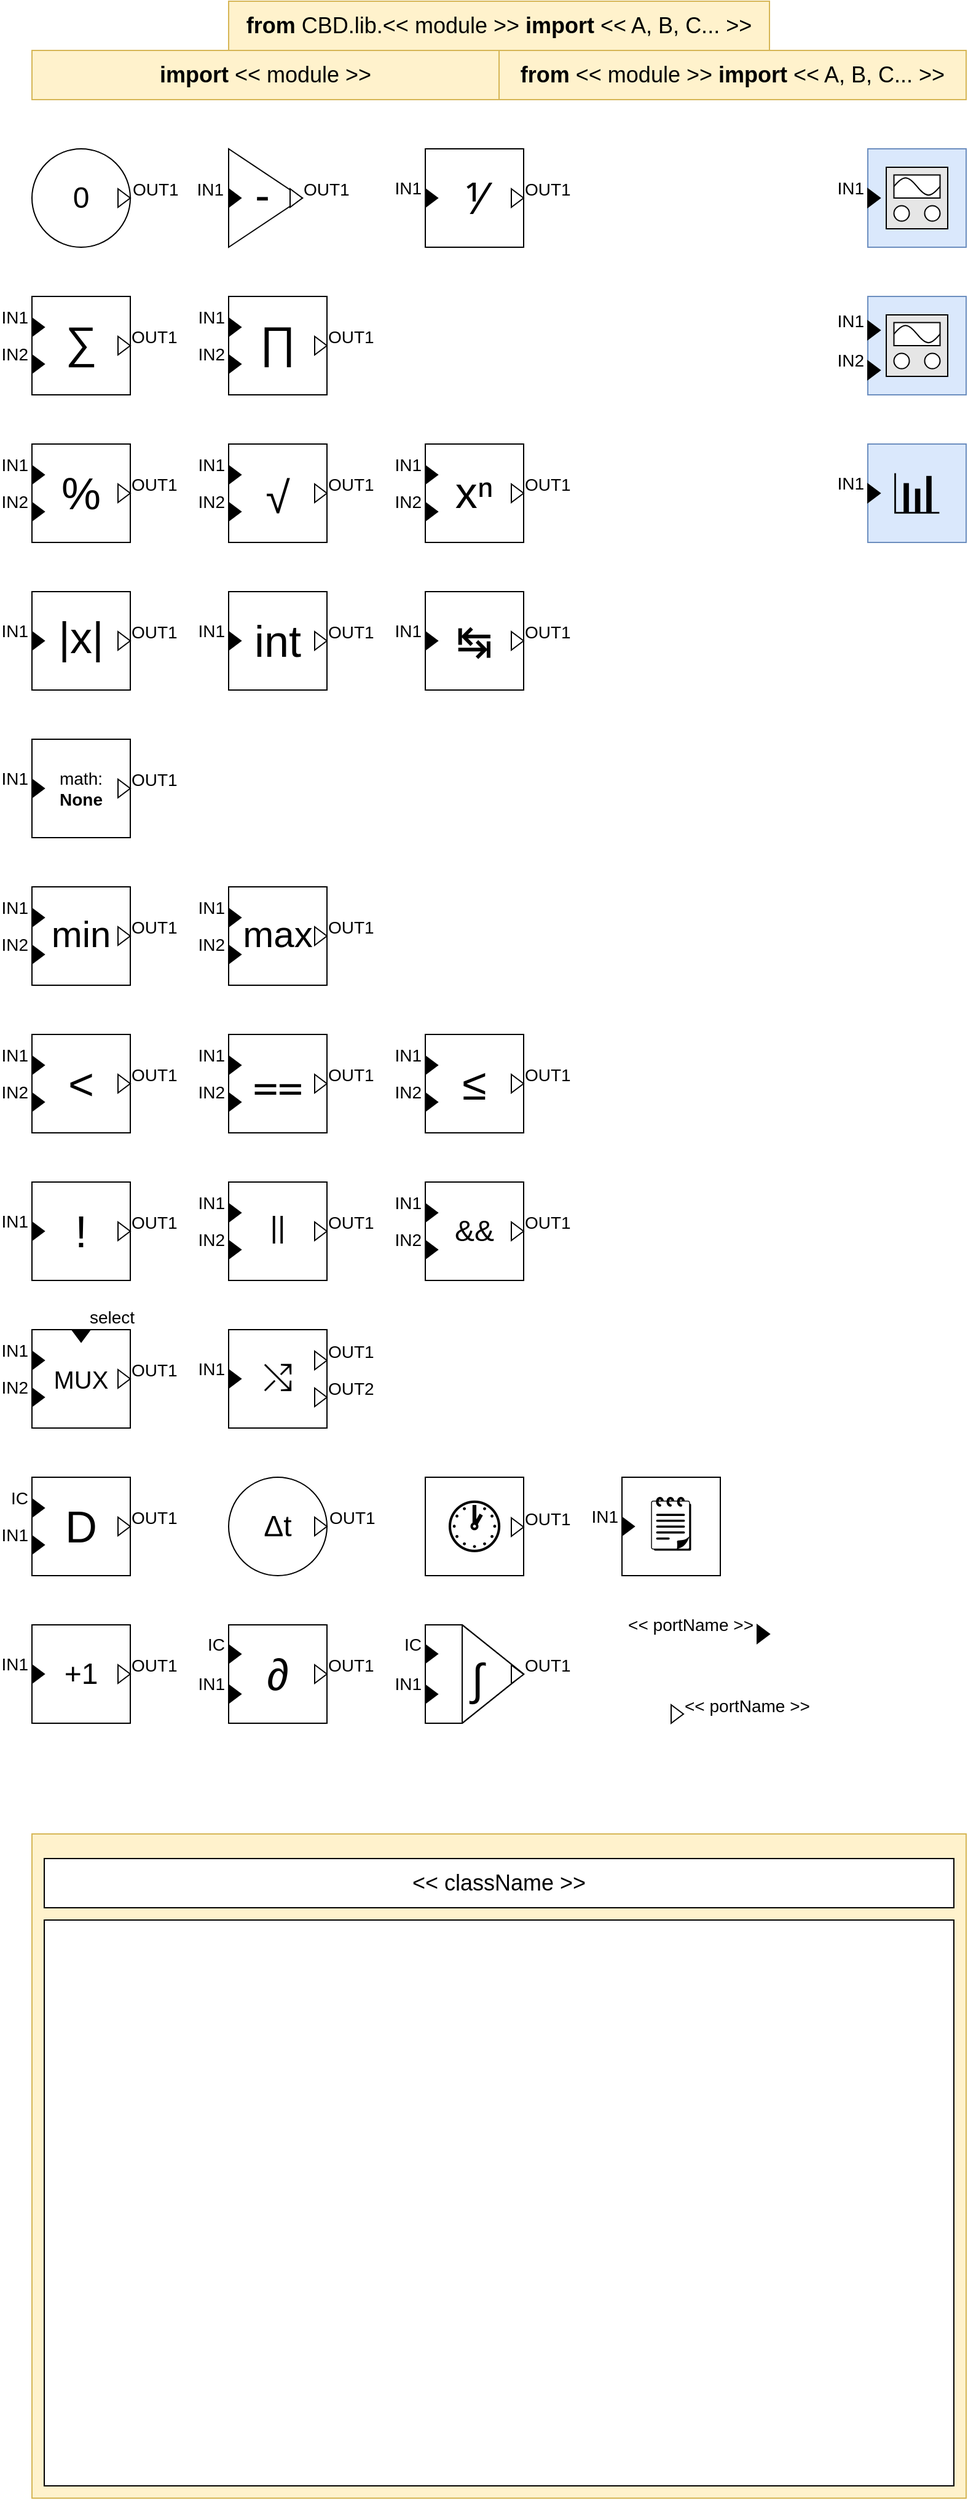 <mxfile version="13.9.5" type="device"><diagram id="v3dUXIajSQOV1dUU_0-y" name="Page-1"><mxGraphModel dx="494" dy="289" grid="1" gridSize="10" guides="1" tooltips="1" connect="1" arrows="1" fold="1" page="0" pageScale="1" pageWidth="850" pageHeight="1100" math="0" shadow="0"><root><mxCell id="0"/><mxCell id="1" parent="0"/><object label="%value%" placeholders="1" value="0" block_name="" class_name="ConstantBlock" id="Y-3SZlAjukBPPr3nu_Qr-11"><mxCell style="ellipse;whiteSpace=wrap;html=1;comic=0;fillColor=#ffffff;fontSize=24;align=center;allowArrows=0;connectable=0;container=1;collapsible=0;recursiveResize=1;direction=west;resizable=0;metaEdit=1;" parent="1" vertex="1"><mxGeometry x="40" y="120" width="80" height="80" as="geometry"/></mxCell></object><object label="%name%" placeholders="1" name="OUT1" class_name="OutputPort" id="Y-3SZlAjukBPPr3nu_Qr-12"><mxCell style="triangle;fillColor=#ffffff;fontSize=14;points=[[1,0.5]];allowArrows=0;verticalAlign=middle;horizontal=1;spacingTop=0;align=left;spacingLeft=4;spacingRight=0;html=1;comic=0;treeFolding=0;treeMoving=0;movable=1;resizable=0;rotatable=1;deletable=1;editable=1;connectable=1;movableLabel=1;spacing=2;aspect=fixed;metaEdit=1;" parent="Y-3SZlAjukBPPr3nu_Qr-11" vertex="1"><mxGeometry x="70" y="32.5" width="10" height="15" as="geometry"><mxPoint x="6" y="-7" as="offset"/></mxGeometry></mxCell></object><object label="%symbol%" placeholders="1" symbol="-" class_name="NegatorBlock" block_name="" id="Y-3SZlAjukBPPr3nu_Qr-13"><mxCell style="triangle;whiteSpace=wrap;html=1;comic=0;fontSize=36;align=center;allowArrows=0;recursiveResize=0;resizable=0;fillColor=#FFFFFF;points=[];spacingLeft=-5;container=1;collapsible=0;spacingTop=-6;metaEdit=1;connectable=0;" parent="1" vertex="1"><mxGeometry x="200" y="120" width="60" height="80" as="geometry"/></mxCell></object><object label="%name%" placeholders="1" name="OUT1" class_name="OutputPort" id="Y-3SZlAjukBPPr3nu_Qr-14"><mxCell style="triangle;fillColor=#ffffff;fontSize=14;points=[[1,0.5]];allowArrows=0;verticalAlign=middle;horizontal=1;spacingTop=0;align=left;spacingLeft=4;spacingRight=0;html=1;comic=0;treeFolding=0;treeMoving=0;movable=1;resizable=0;rotatable=1;deletable=1;editable=1;connectable=1;movableLabel=1;spacing=2;aspect=fixed;metaEdit=1;" parent="Y-3SZlAjukBPPr3nu_Qr-13" vertex="1"><mxGeometry x="50" y="32.5" width="10" height="15" as="geometry"><mxPoint x="5" y="-7" as="offset"/></mxGeometry></mxCell></object><object label="%name%" placeholders="1" name="IN1" class_name="InputPort" id="Y-3SZlAjukBPPr3nu_Qr-15"><mxCell style="triangle;fontSize=14;points=[[0,0.5]];allowArrows=0;verticalAlign=middle;horizontal=1;spacingTop=0;align=right;spacingLeft=0;spacingRight=8;html=1;comic=0;treeFolding=0;treeMoving=0;resizable=0;movableLabel=1;spacing=2;aspect=fixed;fillColor=#000000;metaEdit=1;" parent="Y-3SZlAjukBPPr3nu_Qr-13" vertex="1"><mxGeometry y="32.5" width="10" height="15" as="geometry"><mxPoint x="-5" y="-7" as="offset"/></mxGeometry></mxCell></object><object label="%symbol%" placeholders="1" symbol="&amp;#8543;" class_name="InverterBlock" block_name="" id="Y-3SZlAjukBPPr3nu_Qr-16"><mxCell style="whiteSpace=wrap;html=1;aspect=fixed;comic=0;fillColor=#FFFFFF;fontSize=36;align=center;resizable=0;container=1;collapsible=0;points=[];allowArrows=0;metaEdit=1;connectable=0;" parent="1" vertex="1"><mxGeometry x="360" y="120" width="80" height="80" as="geometry"/></mxCell></object><object label="%name%" placeholders="1" name="OUT1" class_name="OutputPort" id="Y-3SZlAjukBPPr3nu_Qr-17"><mxCell style="triangle;fillColor=#ffffff;fontSize=14;points=[[1,0.5]];allowArrows=0;verticalAlign=middle;horizontal=1;spacingTop=0;align=left;spacingLeft=4;spacingRight=0;html=1;comic=0;treeFolding=0;treeMoving=0;movable=1;resizable=0;rotatable=1;deletable=1;editable=1;connectable=1;movableLabel=1;spacing=2;aspect=fixed;metaEdit=1;" parent="Y-3SZlAjukBPPr3nu_Qr-16" vertex="1"><mxGeometry x="70" y="32.5" width="10" height="15" as="geometry"><mxPoint x="5" y="-7" as="offset"/></mxGeometry></mxCell></object><object label="%name%" placeholders="1" name="IN1" class_name="InputPort" id="Y-3SZlAjukBPPr3nu_Qr-18"><mxCell style="triangle;fontSize=14;points=[[0,0.5]];allowArrows=0;verticalAlign=middle;horizontal=1;spacingTop=0;align=right;spacingLeft=0;spacingRight=8;html=1;comic=0;treeFolding=0;treeMoving=0;resizable=0;movableLabel=1;spacing=2;aspect=fixed;fillColor=#000000;metaEdit=1;" parent="Y-3SZlAjukBPPr3nu_Qr-16" vertex="1"><mxGeometry y="32.5" width="10" height="15" as="geometry"><mxPoint x="-4" y="-8" as="offset"/></mxGeometry></mxCell></object><object label="%symbol%" placeholders="1" symbol="&amp;sum;" class_name="AdderBlock" block_name="" numberOfInputs="2" id="Y-3SZlAjukBPPr3nu_Qr-19"><mxCell style="whiteSpace=wrap;html=1;aspect=fixed;comic=0;fillColor=#FFFFFF;fontSize=36;align=center;resizable=0;container=1;collapsible=0;points=[];allowArrows=0;spacingTop=-6;metaEdit=1;connectable=0;" parent="1" vertex="1"><mxGeometry x="40" y="240" width="80" height="80" as="geometry"/></mxCell></object><object label="%name%" placeholders="1" name="OUT1" class_name="OutputPort" id="Y-3SZlAjukBPPr3nu_Qr-20"><mxCell style="triangle;fillColor=#ffffff;fontSize=14;points=[[1,0.5]];allowArrows=0;verticalAlign=middle;horizontal=1;spacingTop=0;align=left;spacingLeft=4;spacingRight=0;html=1;comic=0;treeFolding=0;treeMoving=0;movable=1;resizable=0;rotatable=1;deletable=1;editable=1;connectable=1;movableLabel=1;spacing=2;aspect=fixed;metaEdit=1;" parent="Y-3SZlAjukBPPr3nu_Qr-19" vertex="1"><mxGeometry x="70" y="32.5" width="10" height="15" as="geometry"><mxPoint x="5" y="-7" as="offset"/></mxGeometry></mxCell></object><object label="%name%" placeholders="1" name="IN1" class_name="InputPort" id="Y-3SZlAjukBPPr3nu_Qr-21"><mxCell style="triangle;fontSize=14;points=[[0,0.5]];allowArrows=0;verticalAlign=middle;horizontal=1;spacingTop=0;align=right;spacingLeft=0;spacingRight=8;html=1;comic=0;treeFolding=0;treeMoving=0;resizable=0;movableLabel=1;spacing=2;aspect=fixed;fillColor=#000000;metaEdit=1;" parent="Y-3SZlAjukBPPr3nu_Qr-19" vertex="1"><mxGeometry y="17.5" width="10" height="15" as="geometry"><mxPoint x="-4" y="-8" as="offset"/></mxGeometry></mxCell></object><object label="%name%" placeholders="1" name="IN2" class_name="InputPort" id="Y-3SZlAjukBPPr3nu_Qr-22"><mxCell style="triangle;fontSize=14;points=[[0,0.5]];allowArrows=0;verticalAlign=middle;horizontal=1;spacingTop=0;align=right;spacingLeft=0;spacingRight=8;html=1;comic=0;treeFolding=0;treeMoving=0;resizable=0;movableLabel=1;spacing=2;aspect=fixed;fillColor=#000000;metaEdit=1;" parent="Y-3SZlAjukBPPr3nu_Qr-19" vertex="1"><mxGeometry y="47.5" width="10" height="15" as="geometry"><mxPoint x="-4" y="-8" as="offset"/></mxGeometry></mxCell></object><object label="%symbol%" placeholders="1" symbol="&amp;prod;" class_name="ProductBlock" block_name="" numberOfInputs="2" id="Y-3SZlAjukBPPr3nu_Qr-23"><mxCell style="whiteSpace=wrap;html=1;aspect=fixed;comic=0;fillColor=#FFFFFF;fontSize=36;align=center;resizable=0;container=1;collapsible=0;points=[];allowArrows=0;spacingTop=-6;metaEdit=1;connectable=0;" parent="1" vertex="1"><mxGeometry x="200" y="240" width="80" height="80" as="geometry"/></mxCell></object><object label="%name%" placeholders="1" name="OUT1" class_name="OutputPort" id="Y-3SZlAjukBPPr3nu_Qr-24"><mxCell style="triangle;fillColor=#ffffff;fontSize=14;points=[[1,0.5]];allowArrows=0;verticalAlign=middle;horizontal=1;spacingTop=0;align=left;spacingLeft=4;spacingRight=0;html=1;comic=0;treeFolding=0;treeMoving=0;movable=1;resizable=0;rotatable=1;deletable=1;editable=1;connectable=1;movableLabel=1;spacing=2;aspect=fixed;metaEdit=1;" parent="Y-3SZlAjukBPPr3nu_Qr-23" vertex="1"><mxGeometry x="70" y="32.5" width="10" height="15" as="geometry"><mxPoint x="5" y="-7" as="offset"/></mxGeometry></mxCell></object><object label="%name%" placeholders="1" name="IN1" class_name="InputPort" id="Y-3SZlAjukBPPr3nu_Qr-25"><mxCell style="triangle;fontSize=14;points=[[0,0.5]];allowArrows=0;verticalAlign=middle;horizontal=1;spacingTop=0;align=right;spacingLeft=0;spacingRight=8;html=1;comic=0;treeFolding=0;treeMoving=0;resizable=0;movableLabel=1;spacing=2;aspect=fixed;fillColor=#000000;metaEdit=1;" parent="Y-3SZlAjukBPPr3nu_Qr-23" vertex="1"><mxGeometry y="17.5" width="10" height="15" as="geometry"><mxPoint x="-4" y="-8" as="offset"/></mxGeometry></mxCell></object><object label="%name%" placeholders="1" name="IN2" class_name="InputPort" id="Y-3SZlAjukBPPr3nu_Qr-26"><mxCell style="triangle;fontSize=14;points=[[0,0.5]];allowArrows=0;verticalAlign=middle;horizontal=1;spacingTop=0;align=right;spacingLeft=0;spacingRight=8;html=1;comic=0;treeFolding=0;treeMoving=0;resizable=0;movableLabel=1;spacing=2;aspect=fixed;fillColor=#000000;metaEdit=1;" parent="Y-3SZlAjukBPPr3nu_Qr-23" vertex="1"><mxGeometry y="47.5" width="10" height="15" as="geometry"><mxPoint x="-4" y="-8" as="offset"/></mxGeometry></mxCell></object><object label="%symbol%" placeholders="1" symbol="%" class_name="ModuloBlock" block_name="" id="Y-3SZlAjukBPPr3nu_Qr-27"><mxCell style="whiteSpace=wrap;html=1;aspect=fixed;comic=0;fillColor=#FFFFFF;fontSize=36;align=center;resizable=0;container=1;collapsible=0;points=[];allowArrows=0;metaEdit=1;connectable=0;" parent="1" vertex="1"><mxGeometry x="40" y="360" width="80" height="80" as="geometry"/></mxCell></object><object label="%name%" placeholders="1" name="OUT1" class_name="OutputPort" id="Y-3SZlAjukBPPr3nu_Qr-28"><mxCell style="triangle;fillColor=#ffffff;fontSize=14;points=[[1,0.5]];allowArrows=0;verticalAlign=middle;horizontal=1;spacingTop=0;align=left;spacingLeft=4;spacingRight=0;html=1;comic=0;treeFolding=0;treeMoving=0;movable=1;resizable=0;rotatable=1;deletable=1;editable=1;connectable=1;movableLabel=1;spacing=2;aspect=fixed;metaEdit=1;" parent="Y-3SZlAjukBPPr3nu_Qr-27" vertex="1"><mxGeometry x="70" y="32.5" width="10" height="15" as="geometry"><mxPoint x="5" y="-7" as="offset"/></mxGeometry></mxCell></object><object label="%name%" placeholders="1" name="IN1" class_name="InputPort" id="Y-3SZlAjukBPPr3nu_Qr-29"><mxCell style="triangle;fontSize=14;points=[[0,0.5]];allowArrows=0;verticalAlign=middle;horizontal=1;spacingTop=0;align=right;spacingLeft=0;spacingRight=8;html=1;comic=0;treeFolding=0;treeMoving=0;resizable=0;movableLabel=1;spacing=2;aspect=fixed;fillColor=#000000;metaEdit=1;" parent="Y-3SZlAjukBPPr3nu_Qr-27" vertex="1"><mxGeometry y="17.5" width="10" height="15" as="geometry"><mxPoint x="-4" y="-8" as="offset"/></mxGeometry></mxCell></object><object label="%name%" placeholders="1" name="IN2" class_name="InputPort" id="Y-3SZlAjukBPPr3nu_Qr-30"><mxCell style="triangle;fontSize=14;points=[[0,0.5]];allowArrows=0;verticalAlign=middle;horizontal=1;spacingTop=0;align=right;spacingLeft=0;spacingRight=8;html=1;comic=0;treeFolding=0;treeMoving=0;resizable=0;movableLabel=1;spacing=2;aspect=fixed;fillColor=#000000;metaEdit=1;" parent="Y-3SZlAjukBPPr3nu_Qr-27" vertex="1"><mxGeometry y="47.5" width="10" height="15" as="geometry"><mxPoint x="-4" y="-8" as="offset"/></mxGeometry></mxCell></object><object label="%symbol%" placeholders="1" symbol="&amp;radic;" class_name="RootBlock" block_name="" id="Y-3SZlAjukBPPr3nu_Qr-31"><mxCell style="whiteSpace=wrap;html=1;aspect=fixed;comic=0;fillColor=#FFFFFF;fontSize=36;align=center;resizable=0;container=1;collapsible=0;points=[];allowArrows=0;spacingTop=6;metaEdit=1;connectable=0;" parent="1" vertex="1"><mxGeometry x="200" y="360" width="80" height="80" as="geometry"/></mxCell></object><object label="%name%" placeholders="1" name="OUT1" class_name="OutputPort" id="Y-3SZlAjukBPPr3nu_Qr-32"><mxCell style="triangle;fillColor=#ffffff;fontSize=14;points=[[1,0.5]];allowArrows=0;verticalAlign=middle;horizontal=1;spacingTop=0;align=left;spacingLeft=4;spacingRight=0;html=1;comic=0;treeFolding=0;treeMoving=0;movable=1;resizable=0;rotatable=1;deletable=1;editable=1;connectable=1;movableLabel=1;spacing=2;aspect=fixed;metaEdit=1;" parent="Y-3SZlAjukBPPr3nu_Qr-31" vertex="1"><mxGeometry x="70" y="32.5" width="10" height="15" as="geometry"><mxPoint x="5" y="-7" as="offset"/></mxGeometry></mxCell></object><object label="%name%" placeholders="1" name="IN1" class_name="InputPort" id="Y-3SZlAjukBPPr3nu_Qr-33"><mxCell style="triangle;fontSize=14;points=[[0,0.5]];allowArrows=0;verticalAlign=middle;horizontal=1;spacingTop=0;align=right;spacingLeft=0;spacingRight=8;html=1;comic=0;treeFolding=0;treeMoving=0;resizable=0;movableLabel=1;spacing=2;aspect=fixed;fillColor=#000000;metaEdit=1;" parent="Y-3SZlAjukBPPr3nu_Qr-31" vertex="1"><mxGeometry y="17.5" width="10" height="15" as="geometry"><mxPoint x="-4" y="-8" as="offset"/></mxGeometry></mxCell></object><object label="%name%" placeholders="1" name="IN2" class_name="InputPort" id="Y-3SZlAjukBPPr3nu_Qr-34"><mxCell style="triangle;fontSize=14;points=[[0,0.5]];allowArrows=0;verticalAlign=middle;horizontal=1;spacingTop=0;align=right;spacingLeft=0;spacingRight=8;html=1;comic=0;treeFolding=0;treeMoving=0;resizable=0;movableLabel=1;spacing=2;aspect=fixed;fillColor=#000000;metaEdit=1;" parent="Y-3SZlAjukBPPr3nu_Qr-31" vertex="1"><mxGeometry y="47.5" width="10" height="15" as="geometry"><mxPoint x="-4" y="-8" as="offset"/></mxGeometry></mxCell></object><object label="%symbol%" placeholders="1" symbol="|x|" class_name="AbsBlock" block_name="" id="Y-3SZlAjukBPPr3nu_Qr-35"><mxCell style="whiteSpace=wrap;html=1;aspect=fixed;comic=0;fillColor=#FFFFFF;fontSize=36;align=center;resizable=0;container=1;collapsible=0;points=[];allowArrows=0;spacingTop=-6;metaEdit=1;connectable=0;" parent="1" vertex="1"><mxGeometry x="40" y="480" width="80" height="80" as="geometry"/></mxCell></object><object label="%name%" placeholders="1" name="OUT1" class_name="OutputPort" id="Y-3SZlAjukBPPr3nu_Qr-36"><mxCell style="triangle;fillColor=#ffffff;fontSize=14;points=[[1,0.5]];allowArrows=0;verticalAlign=middle;horizontal=1;spacingTop=0;align=left;spacingLeft=4;spacingRight=0;html=1;comic=0;treeFolding=0;treeMoving=0;movable=1;resizable=0;rotatable=1;deletable=1;editable=1;connectable=1;movableLabel=1;spacing=2;aspect=fixed;metaEdit=1;" parent="Y-3SZlAjukBPPr3nu_Qr-35" vertex="1"><mxGeometry x="70" y="32.5" width="10" height="15" as="geometry"><mxPoint x="5" y="-7" as="offset"/></mxGeometry></mxCell></object><object label="%name%" placeholders="1" name="IN1" class_name="InputPort" id="Y-3SZlAjukBPPr3nu_Qr-37"><mxCell style="triangle;fontSize=14;points=[[0,0.5]];allowArrows=0;verticalAlign=middle;horizontal=1;spacingTop=0;align=right;spacingLeft=0;spacingRight=8;html=1;comic=0;treeFolding=0;treeMoving=0;resizable=0;movableLabel=1;spacing=2;aspect=fixed;fillColor=#000000;metaEdit=1;" parent="Y-3SZlAjukBPPr3nu_Qr-35" vertex="1"><mxGeometry y="32.5" width="10" height="15" as="geometry"><mxPoint x="-4" y="-8" as="offset"/></mxGeometry></mxCell></object><object label="%symbol%" placeholders="1" symbol="int" class_name="IntBlock" block_name="" id="Y-3SZlAjukBPPr3nu_Qr-38"><mxCell style="whiteSpace=wrap;html=1;aspect=fixed;comic=0;fillColor=#FFFFFF;fontSize=36;align=center;resizable=0;container=1;collapsible=0;points=[];allowArrows=0;spacingTop=0;metaEdit=1;connectable=0;" parent="1" vertex="1"><mxGeometry x="200" y="480" width="80" height="80" as="geometry"/></mxCell></object><object label="%name%" placeholders="1" name="OUT1" class_name="OutputPort" id="Y-3SZlAjukBPPr3nu_Qr-39"><mxCell style="triangle;fillColor=#ffffff;fontSize=14;points=[[1,0.5]];allowArrows=0;verticalAlign=middle;horizontal=1;spacingTop=0;align=left;spacingLeft=4;spacingRight=0;html=1;comic=0;treeFolding=0;treeMoving=0;movable=1;resizable=0;rotatable=1;deletable=1;editable=1;connectable=1;movableLabel=1;spacing=2;aspect=fixed;metaEdit=1;" parent="Y-3SZlAjukBPPr3nu_Qr-38" vertex="1"><mxGeometry x="70" y="32.5" width="10" height="15" as="geometry"><mxPoint x="5" y="-7" as="offset"/></mxGeometry></mxCell></object><object label="%name%" placeholders="1" name="IN1" class_name="InputPort" id="Y-3SZlAjukBPPr3nu_Qr-40"><mxCell style="triangle;fontSize=14;points=[[0,0.5]];allowArrows=0;verticalAlign=middle;horizontal=1;spacingTop=0;align=right;spacingLeft=0;spacingRight=8;html=1;comic=0;treeFolding=0;treeMoving=0;resizable=0;movableLabel=1;spacing=2;aspect=fixed;fillColor=#000000;metaEdit=1;" parent="Y-3SZlAjukBPPr3nu_Qr-38" vertex="1"><mxGeometry y="32.5" width="10" height="15" as="geometry"><mxPoint x="-4" y="-8" as="offset"/></mxGeometry></mxCell></object><object label="math:&lt;br style=&quot;font-size: 14px&quot;&gt;&lt;b&gt;%block_operator%&lt;/b&gt;" placeholders="1" class_name="GenericBlock" block_name="" block_operator="None" id="Y-3SZlAjukBPPr3nu_Qr-41"><mxCell style="whiteSpace=wrap;html=1;aspect=fixed;comic=0;fillColor=#FFFFFF;fontSize=14;align=center;resizable=0;container=1;collapsible=0;points=[];allowArrows=0;metaEdit=1;connectable=0;" parent="1" vertex="1"><mxGeometry x="40" y="600" width="80" height="80" as="geometry"/></mxCell></object><object label="%name%" placeholders="1" name="OUT1" class_name="OutputPort" id="Y-3SZlAjukBPPr3nu_Qr-42"><mxCell style="triangle;fillColor=#ffffff;fontSize=14;points=[[1,0.5]];allowArrows=0;verticalAlign=middle;horizontal=1;spacingTop=0;align=left;spacingLeft=4;spacingRight=0;html=1;comic=0;treeFolding=0;treeMoving=0;movable=1;resizable=0;rotatable=1;deletable=1;editable=1;connectable=1;movableLabel=1;spacing=2;aspect=fixed;metaEdit=1;" parent="Y-3SZlAjukBPPr3nu_Qr-41" vertex="1"><mxGeometry x="70" y="32.5" width="10" height="15" as="geometry"><mxPoint x="5" y="-7" as="offset"/></mxGeometry></mxCell></object><object label="%name%" placeholders="1" name="IN1" class_name="InputPort" id="Y-3SZlAjukBPPr3nu_Qr-43"><mxCell style="triangle;fontSize=14;points=[[0,0.5]];allowArrows=0;verticalAlign=middle;horizontal=1;spacingTop=0;align=right;spacingLeft=0;spacingRight=8;html=1;comic=0;treeFolding=0;treeMoving=0;resizable=0;movableLabel=1;spacing=2;aspect=fixed;fillColor=#000000;metaEdit=1;" parent="Y-3SZlAjukBPPr3nu_Qr-41" vertex="1"><mxGeometry y="32.5" width="10" height="15" as="geometry"><mxPoint x="-4" y="-8" as="offset"/></mxGeometry></mxCell></object><object label="%symbol%" placeholders="1" symbol="MUX" class_name="MultiplexerBlock" block_name="" id="Y-3SZlAjukBPPr3nu_Qr-44"><mxCell style="whiteSpace=wrap;html=1;aspect=fixed;comic=0;fillColor=#FFFFFF;fontSize=20;align=center;resizable=0;container=1;collapsible=0;points=[];allowArrows=0;metaEdit=1;connectable=0;" parent="1" vertex="1"><mxGeometry x="40" y="1080" width="80" height="80" as="geometry"/></mxCell></object><object label="%name%" placeholders="1" name="OUT1" class_name="OutputPort" id="Y-3SZlAjukBPPr3nu_Qr-45"><mxCell style="triangle;fillColor=#ffffff;fontSize=14;points=[[1,0.5]];allowArrows=0;verticalAlign=middle;horizontal=1;spacingTop=0;align=left;spacingLeft=4;spacingRight=0;html=1;comic=0;treeFolding=0;treeMoving=0;movable=1;resizable=0;rotatable=1;deletable=1;editable=1;connectable=1;movableLabel=1;spacing=2;aspect=fixed;metaEdit=1;" parent="Y-3SZlAjukBPPr3nu_Qr-44" vertex="1"><mxGeometry x="70" y="32.5" width="10" height="15" as="geometry"><mxPoint x="5" y="-7" as="offset"/></mxGeometry></mxCell></object><object label="%name%" placeholders="1" name="IN1" class_name="InputPort" id="Y-3SZlAjukBPPr3nu_Qr-46"><mxCell style="triangle;fontSize=14;points=[[0,0.5]];allowArrows=0;verticalAlign=middle;horizontal=1;spacingTop=0;align=right;spacingLeft=0;spacingRight=8;html=1;comic=0;treeFolding=0;treeMoving=0;resizable=0;movableLabel=1;spacing=2;aspect=fixed;fillColor=#000000;metaEdit=1;" parent="Y-3SZlAjukBPPr3nu_Qr-44" vertex="1"><mxGeometry y="17.5" width="10" height="15" as="geometry"><mxPoint x="-4" y="-8" as="offset"/></mxGeometry></mxCell></object><object label="%name%" placeholders="1" name="IN2" class_name="InputPort" id="Y-3SZlAjukBPPr3nu_Qr-47"><mxCell style="triangle;fontSize=14;points=[[0,0.5]];allowArrows=0;verticalAlign=middle;horizontal=1;spacingTop=0;align=right;spacingLeft=0;spacingRight=8;html=1;comic=0;treeFolding=0;treeMoving=0;resizable=0;movableLabel=1;spacing=2;aspect=fixed;fillColor=#000000;metaEdit=1;" parent="Y-3SZlAjukBPPr3nu_Qr-44" vertex="1"><mxGeometry y="47.5" width="10" height="15" as="geometry"><mxPoint x="-4" y="-8" as="offset"/></mxGeometry></mxCell></object><object label="%name%" placeholders="1" name="select" class_name="InputPort" id="Y-3SZlAjukBPPr3nu_Qr-48"><mxCell style="triangle;fontSize=14;points=[[0,0.5]];allowArrows=0;verticalAlign=middle;horizontal=1;spacingTop=0;align=left;spacingLeft=2;spacingRight=0;html=1;comic=0;treeFolding=0;treeMoving=0;resizable=0;movableLabel=1;spacing=2;aspect=fixed;fillColor=#000000;direction=south;metaEdit=1;" parent="Y-3SZlAjukBPPr3nu_Qr-44" vertex="1"><mxGeometry x="32.5" width="15" height="10" as="geometry"><mxPoint x="10" y="-15" as="offset"/></mxGeometry></mxCell></object><object label="%symbol%" placeholders="1" symbol="&lt;" class_name="LessThanBlock" block_name="" id="Y-3SZlAjukBPPr3nu_Qr-49"><mxCell style="whiteSpace=wrap;html=1;aspect=fixed;comic=0;fillColor=#FFFFFF;fontSize=36;align=center;resizable=0;container=1;collapsible=0;points=[];allowArrows=0;metaEdit=1;connectable=0;" parent="1" vertex="1"><mxGeometry x="40" y="840" width="80" height="80" as="geometry"/></mxCell></object><object label="%name%" placeholders="1" name="OUT1" class_name="OutputPort" id="Y-3SZlAjukBPPr3nu_Qr-50"><mxCell style="triangle;fillColor=#ffffff;fontSize=14;points=[[1,0.5]];allowArrows=0;verticalAlign=middle;horizontal=1;spacingTop=0;align=left;spacingLeft=4;spacingRight=0;html=1;comic=0;treeFolding=0;treeMoving=0;movable=1;resizable=0;rotatable=1;deletable=1;editable=1;connectable=1;movableLabel=1;spacing=2;aspect=fixed;metaEdit=1;" parent="Y-3SZlAjukBPPr3nu_Qr-49" vertex="1"><mxGeometry x="70" y="32.5" width="10" height="15" as="geometry"><mxPoint x="5" y="-7" as="offset"/></mxGeometry></mxCell></object><object label="%name%" placeholders="1" name="IN1" class_name="InputPort" id="Y-3SZlAjukBPPr3nu_Qr-51"><mxCell style="triangle;fontSize=14;points=[[0,0.5]];allowArrows=0;verticalAlign=middle;horizontal=1;spacingTop=0;align=right;spacingLeft=0;spacingRight=8;html=1;comic=0;treeFolding=0;treeMoving=0;resizable=0;movableLabel=1;spacing=2;aspect=fixed;fillColor=#000000;metaEdit=1;" parent="Y-3SZlAjukBPPr3nu_Qr-49" vertex="1"><mxGeometry y="17.5" width="10" height="15" as="geometry"><mxPoint x="-4" y="-8" as="offset"/></mxGeometry></mxCell></object><object label="%name%" placeholders="1" name="IN2" class_name="InputPort" id="Y-3SZlAjukBPPr3nu_Qr-52"><mxCell style="triangle;fontSize=14;points=[[0,0.5]];allowArrows=0;verticalAlign=middle;horizontal=1;spacingTop=0;align=right;spacingLeft=0;spacingRight=8;html=1;comic=0;treeFolding=0;treeMoving=0;resizable=0;movableLabel=1;spacing=2;aspect=fixed;fillColor=#000000;metaEdit=1;" parent="Y-3SZlAjukBPPr3nu_Qr-49" vertex="1"><mxGeometry y="47.5" width="10" height="15" as="geometry"><mxPoint x="-4" y="-8" as="offset"/></mxGeometry></mxCell></object><object label="%symbol%" placeholders="1" symbol="&amp;le;" class_name="LessThanOrEqualsBlock" block_name="" id="Y-3SZlAjukBPPr3nu_Qr-53"><mxCell style="whiteSpace=wrap;html=1;aspect=fixed;comic=0;fillColor=#FFFFFF;fontSize=36;align=center;resizable=0;container=1;collapsible=0;points=[];allowArrows=0;metaEdit=1;connectable=0;" parent="1" vertex="1"><mxGeometry x="360" y="840" width="80" height="80" as="geometry"/></mxCell></object><object label="%name%" placeholders="1" name="OUT1" class_name="OutputPort" id="Y-3SZlAjukBPPr3nu_Qr-54"><mxCell style="triangle;fillColor=#ffffff;fontSize=14;points=[[1,0.5]];allowArrows=0;verticalAlign=middle;horizontal=1;spacingTop=0;align=left;spacingLeft=4;spacingRight=0;html=1;comic=0;treeFolding=0;treeMoving=0;movable=1;resizable=0;rotatable=1;deletable=1;editable=1;connectable=1;movableLabel=1;spacing=2;aspect=fixed;metaEdit=1;" parent="Y-3SZlAjukBPPr3nu_Qr-53" vertex="1"><mxGeometry x="70" y="32.5" width="10" height="15" as="geometry"><mxPoint x="5" y="-7" as="offset"/></mxGeometry></mxCell></object><object label="%name%" placeholders="1" name="IN1" class_name="InputPort" id="Y-3SZlAjukBPPr3nu_Qr-55"><mxCell style="triangle;fontSize=14;points=[[0,0.5]];allowArrows=0;verticalAlign=middle;horizontal=1;spacingTop=0;align=right;spacingLeft=0;spacingRight=8;html=1;comic=0;treeFolding=0;treeMoving=0;resizable=0;movableLabel=1;spacing=2;aspect=fixed;fillColor=#000000;metaEdit=1;" parent="Y-3SZlAjukBPPr3nu_Qr-53" vertex="1"><mxGeometry y="17.5" width="10" height="15" as="geometry"><mxPoint x="-4" y="-8" as="offset"/></mxGeometry></mxCell></object><object label="%name%" placeholders="1" name="IN2" class_name="InputPort" id="Y-3SZlAjukBPPr3nu_Qr-56"><mxCell style="triangle;fontSize=14;points=[[0,0.5]];allowArrows=0;verticalAlign=middle;horizontal=1;spacingTop=0;align=right;spacingLeft=0;spacingRight=8;html=1;comic=0;treeFolding=0;treeMoving=0;resizable=0;movableLabel=1;spacing=2;aspect=fixed;fillColor=#000000;metaEdit=1;" parent="Y-3SZlAjukBPPr3nu_Qr-53" vertex="1"><mxGeometry y="47.5" width="10" height="15" as="geometry"><mxPoint x="-4" y="-8" as="offset"/></mxGeometry></mxCell></object><object label="%symbol%" placeholders="1" symbol="&amp;#10869;" class_name="EqualsBlock" block_name="" id="Y-3SZlAjukBPPr3nu_Qr-57"><mxCell style="whiteSpace=wrap;html=1;aspect=fixed;comic=0;fillColor=#FFFFFF;fontSize=36;align=center;resizable=0;container=1;collapsible=0;points=[];allowArrows=0;metaEdit=1;connectable=0;" parent="1" vertex="1"><mxGeometry x="200" y="840" width="80" height="80" as="geometry"/></mxCell></object><object label="%name%" placeholders="1" name="OUT1" class_name="OutputPort" id="Y-3SZlAjukBPPr3nu_Qr-58"><mxCell style="triangle;fillColor=#ffffff;fontSize=14;points=[[1,0.5]];allowArrows=0;verticalAlign=middle;horizontal=1;spacingTop=0;align=left;spacingLeft=4;spacingRight=0;html=1;comic=0;treeFolding=0;treeMoving=0;movable=1;resizable=0;rotatable=1;deletable=1;editable=1;connectable=1;movableLabel=1;spacing=2;aspect=fixed;metaEdit=1;" parent="Y-3SZlAjukBPPr3nu_Qr-57" vertex="1"><mxGeometry x="70" y="32.5" width="10" height="15" as="geometry"><mxPoint x="5" y="-7" as="offset"/></mxGeometry></mxCell></object><object label="%name%" placeholders="1" name="IN1" class_name="InputPort" id="Y-3SZlAjukBPPr3nu_Qr-59"><mxCell style="triangle;fontSize=14;points=[[0,0.5]];allowArrows=0;verticalAlign=middle;horizontal=1;spacingTop=0;align=right;spacingLeft=0;spacingRight=8;html=1;comic=0;treeFolding=0;treeMoving=0;resizable=0;movableLabel=1;spacing=2;aspect=fixed;fillColor=#000000;metaEdit=1;" parent="Y-3SZlAjukBPPr3nu_Qr-57" vertex="1"><mxGeometry y="17.5" width="10" height="15" as="geometry"><mxPoint x="-4" y="-8" as="offset"/></mxGeometry></mxCell></object><object label="%name%" placeholders="1" name="IN2" class_name="InputPort" id="Y-3SZlAjukBPPr3nu_Qr-60"><mxCell style="triangle;fontSize=14;points=[[0,0.5]];allowArrows=0;verticalAlign=middle;horizontal=1;spacingTop=0;align=right;spacingLeft=0;spacingRight=8;html=1;comic=0;treeFolding=0;treeMoving=0;resizable=0;movableLabel=1;spacing=2;aspect=fixed;fillColor=#000000;metaEdit=1;" parent="Y-3SZlAjukBPPr3nu_Qr-57" vertex="1"><mxGeometry y="47.5" width="10" height="15" as="geometry"><mxPoint x="-4" y="-8" as="offset"/></mxGeometry></mxCell></object><object label="%symbol%" placeholders="1" symbol="!" class_name="NotBlock" block_name="" id="Y-3SZlAjukBPPr3nu_Qr-61"><mxCell style="whiteSpace=wrap;html=1;aspect=fixed;comic=0;fillColor=#FFFFFF;fontSize=36;align=center;resizable=0;container=1;collapsible=0;points=[];allowArrows=0;metaEdit=1;connectable=0;" parent="1" vertex="1"><mxGeometry x="40" y="960" width="80" height="80" as="geometry"/></mxCell></object><object label="%name%" placeholders="1" name="OUT1" class_name="OutputPort" id="Y-3SZlAjukBPPr3nu_Qr-62"><mxCell style="triangle;fillColor=#ffffff;fontSize=14;points=[[1,0.5]];allowArrows=0;verticalAlign=middle;horizontal=1;spacingTop=0;align=left;spacingLeft=4;spacingRight=0;html=1;comic=0;treeFolding=0;treeMoving=0;movable=1;resizable=0;rotatable=1;deletable=1;editable=1;connectable=1;movableLabel=1;spacing=2;aspect=fixed;metaEdit=1;" parent="Y-3SZlAjukBPPr3nu_Qr-61" vertex="1"><mxGeometry x="70" y="32.5" width="10" height="15" as="geometry"><mxPoint x="5" y="-7" as="offset"/></mxGeometry></mxCell></object><object label="%name%" placeholders="1" name="IN1" class_name="InputPort" id="Y-3SZlAjukBPPr3nu_Qr-63"><mxCell style="triangle;fontSize=14;points=[[0,0.5]];allowArrows=0;verticalAlign=middle;horizontal=1;spacingTop=0;align=right;spacingLeft=0;spacingRight=8;html=1;comic=0;treeFolding=0;treeMoving=0;resizable=0;movableLabel=1;spacing=2;aspect=fixed;fillColor=#000000;metaEdit=1;" parent="Y-3SZlAjukBPPr3nu_Qr-61" vertex="1"><mxGeometry y="32.5" width="10" height="15" as="geometry"><mxPoint x="-4" y="-8" as="offset"/></mxGeometry></mxCell></object><object label="%symbol%" placeholders="1" symbol="||" class_name="OrBlock" block_name="" numberOfInputs="2" id="Y-3SZlAjukBPPr3nu_Qr-64"><mxCell style="whiteSpace=wrap;html=1;aspect=fixed;comic=0;fillColor=#FFFFFF;fontSize=24;align=center;resizable=0;container=1;collapsible=0;points=[];allowArrows=0;spacingTop=-6;metaEdit=1;connectable=0;" parent="1" vertex="1"><mxGeometry x="200" y="960" width="80" height="80" as="geometry"/></mxCell></object><object label="%name%" placeholders="1" name="OUT1" class_name="OutputPort" id="Y-3SZlAjukBPPr3nu_Qr-65"><mxCell style="triangle;fillColor=#ffffff;fontSize=14;points=[[1,0.5]];allowArrows=0;verticalAlign=middle;horizontal=1;spacingTop=0;align=left;spacingLeft=4;spacingRight=0;html=1;comic=0;treeFolding=0;treeMoving=0;movable=1;resizable=0;rotatable=1;deletable=1;editable=1;connectable=1;movableLabel=1;spacing=2;aspect=fixed;metaEdit=1;" parent="Y-3SZlAjukBPPr3nu_Qr-64" vertex="1"><mxGeometry x="70" y="32.5" width="10" height="15" as="geometry"><mxPoint x="5" y="-7" as="offset"/></mxGeometry></mxCell></object><object label="%name%" placeholders="1" name="IN1" class_name="InputPort" id="Y-3SZlAjukBPPr3nu_Qr-66"><mxCell style="triangle;fontSize=14;points=[[0,0.5]];allowArrows=0;verticalAlign=middle;horizontal=1;spacingTop=0;align=right;spacingLeft=0;spacingRight=8;html=1;comic=0;treeFolding=0;treeMoving=0;resizable=0;movableLabel=1;spacing=2;aspect=fixed;fillColor=#000000;metaEdit=1;" parent="Y-3SZlAjukBPPr3nu_Qr-64" vertex="1"><mxGeometry y="17.5" width="10" height="15" as="geometry"><mxPoint x="-4" y="-8" as="offset"/></mxGeometry></mxCell></object><object label="%name%" placeholders="1" name="IN2" class_name="InputPort" id="Y-3SZlAjukBPPr3nu_Qr-67"><mxCell style="triangle;fontSize=14;points=[[0,0.5]];allowArrows=0;verticalAlign=middle;horizontal=1;spacingTop=0;align=right;spacingLeft=0;spacingRight=8;html=1;comic=0;treeFolding=0;treeMoving=0;resizable=0;movableLabel=1;spacing=2;aspect=fixed;fillColor=#000000;metaEdit=1;" parent="Y-3SZlAjukBPPr3nu_Qr-64" vertex="1"><mxGeometry y="47.5" width="10" height="15" as="geometry"><mxPoint x="-4" y="-8" as="offset"/></mxGeometry></mxCell></object><object label="%symbol%" placeholders="1" symbol="&amp;&amp;" class_name="AndBlock" block_name="" numberOfInputs="2" id="Y-3SZlAjukBPPr3nu_Qr-68"><mxCell style="whiteSpace=wrap;html=1;aspect=fixed;comic=0;fillColor=#FFFFFF;fontSize=24;align=center;resizable=0;container=1;collapsible=0;points=[];allowArrows=0;metaEdit=1;connectable=0;" parent="1" vertex="1"><mxGeometry x="360" y="960" width="80" height="80" as="geometry"/></mxCell></object><object label="%name%" placeholders="1" name="OUT1" class_name="OutputPort" id="Y-3SZlAjukBPPr3nu_Qr-69"><mxCell style="triangle;fillColor=#ffffff;fontSize=14;points=[[1,0.5]];allowArrows=0;verticalAlign=middle;horizontal=1;spacingTop=0;align=left;spacingLeft=4;spacingRight=0;html=1;comic=0;treeFolding=0;treeMoving=0;movable=1;resizable=0;rotatable=1;deletable=1;editable=1;connectable=1;movableLabel=1;spacing=2;aspect=fixed;metaEdit=1;" parent="Y-3SZlAjukBPPr3nu_Qr-68" vertex="1"><mxGeometry x="70" y="32.5" width="10" height="15" as="geometry"><mxPoint x="5" y="-7" as="offset"/></mxGeometry></mxCell></object><object label="%name%" placeholders="1" name="IN1" class_name="InputPort" id="Y-3SZlAjukBPPr3nu_Qr-70"><mxCell style="triangle;fontSize=14;points=[[0,0.5]];allowArrows=0;verticalAlign=middle;horizontal=1;spacingTop=0;align=right;spacingLeft=0;spacingRight=8;html=1;comic=0;treeFolding=0;treeMoving=0;resizable=0;movableLabel=1;spacing=2;aspect=fixed;fillColor=#000000;metaEdit=1;" parent="Y-3SZlAjukBPPr3nu_Qr-68" vertex="1"><mxGeometry y="17.5" width="10" height="15" as="geometry"><mxPoint x="-4" y="-8" as="offset"/></mxGeometry></mxCell></object><object label="%name%" placeholders="1" name="IN2" class_name="InputPort" id="Y-3SZlAjukBPPr3nu_Qr-71"><mxCell style="triangle;fontSize=14;points=[[0,0.5]];allowArrows=0;verticalAlign=middle;horizontal=1;spacingTop=0;align=right;spacingLeft=0;spacingRight=8;html=1;comic=0;treeFolding=0;treeMoving=0;resizable=0;movableLabel=1;spacing=2;aspect=fixed;fillColor=#000000;metaEdit=1;" parent="Y-3SZlAjukBPPr3nu_Qr-68" vertex="1"><mxGeometry y="47.5" width="10" height="15" as="geometry"><mxPoint x="-4" y="-8" as="offset"/></mxGeometry></mxCell></object><object label="&#9;%symbol%" class_name="TimeBlock" block_name="" placeholders="1" symbol="&amp;#128336;" id="Y-3SZlAjukBPPr3nu_Qr-72"><mxCell style="whiteSpace=wrap;html=1;aspect=fixed;connectable=0;allowArrows=0;container=1;collapsible=0;resizable=0;fontSize=45;metaEdit=1;" parent="1" vertex="1"><mxGeometry x="360" y="1200" width="80" height="80" as="geometry"/></mxCell></object><object label="%name%" placeholders="1" name="OUT1" class_name="OutputPort" id="Y-3SZlAjukBPPr3nu_Qr-73"><mxCell style="triangle;fillColor=#ffffff;fontSize=14;points=[[1,0.5]];allowArrows=0;verticalAlign=middle;horizontal=1;spacingTop=0;align=left;spacingLeft=4;spacingRight=0;html=1;comic=0;treeFolding=0;treeMoving=0;movable=1;resizable=0;rotatable=1;deletable=1;editable=1;connectable=1;movableLabel=1;spacing=2;aspect=fixed;metaEdit=1;" parent="Y-3SZlAjukBPPr3nu_Qr-72" vertex="1"><mxGeometry x="70" y="33" width="10" height="15" as="geometry"><mxPoint x="5" y="-7" as="offset"/></mxGeometry></mxCell></object><object label="&#9;%symbol%" class_name="LoggingBlock" block_name="" placeholders="1" symbol="&amp;#128466;" string="" lev="1" logger="&quot;CBD&quot;" id="Y-3SZlAjukBPPr3nu_Qr-74"><mxCell style="whiteSpace=wrap;html=1;aspect=fixed;connectable=0;allowArrows=0;container=1;collapsible=0;resizable=0;fontSize=45;metaEdit=1;" parent="1" vertex="1"><mxGeometry x="520" y="1200" width="80" height="80" as="geometry"/></mxCell></object><object label="%name%" placeholders="1" name="IN1" class_name="InputPort" id="Y-3SZlAjukBPPr3nu_Qr-75"><mxCell style="triangle;fontSize=14;points=[[0,0.5]];allowArrows=0;verticalAlign=middle;horizontal=1;spacingTop=0;align=right;spacingLeft=0;spacingRight=8;html=1;comic=0;treeFolding=0;treeMoving=0;resizable=0;movableLabel=1;spacing=2;aspect=fixed;fillColor=#000000;metaEdit=1;" parent="Y-3SZlAjukBPPr3nu_Qr-74" vertex="1"><mxGeometry y="32.5" width="10" height="15" as="geometry"><mxPoint x="-4" y="-8" as="offset"/></mxGeometry></mxCell></object><object label="%symbol%" placeholders="1" symbol="+1" class_name="AddOneBlock" block_name="" id="Y-3SZlAjukBPPr3nu_Qr-76"><mxCell style="whiteSpace=wrap;html=1;aspect=fixed;comic=0;fontSize=24;align=center;resizable=0;container=1;collapsible=0;points=[];allowArrows=0;metaEdit=1;connectable=0;" parent="1" vertex="1"><mxGeometry x="40" y="1320" width="80" height="80" as="geometry"/></mxCell></object><object label="%name%" placeholders="1" name="OUT1" class_name="OutputPort" id="Y-3SZlAjukBPPr3nu_Qr-77"><mxCell style="triangle;fillColor=#ffffff;fontSize=14;points=[[1,0.5]];allowArrows=0;verticalAlign=middle;horizontal=1;spacingTop=0;align=left;spacingLeft=4;spacingRight=0;html=1;comic=0;treeFolding=0;treeMoving=0;movable=1;resizable=0;rotatable=1;deletable=1;editable=1;connectable=1;movableLabel=1;spacing=2;aspect=fixed;metaEdit=1;" parent="Y-3SZlAjukBPPr3nu_Qr-76" vertex="1"><mxGeometry x="70" y="32.5" width="10" height="15" as="geometry"><mxPoint x="5" y="-7" as="offset"/></mxGeometry></mxCell></object><object label="%name%" placeholders="1" name="IN1" class_name="InputPort" id="Y-3SZlAjukBPPr3nu_Qr-78"><mxCell style="triangle;fontSize=14;points=[[0,0.5]];allowArrows=0;verticalAlign=middle;horizontal=1;spacingTop=0;align=right;spacingLeft=0;spacingRight=8;html=1;comic=0;treeFolding=0;treeMoving=0;resizable=0;movableLabel=1;spacing=2;aspect=fixed;fillColor=#000000;metaEdit=1;" parent="Y-3SZlAjukBPPr3nu_Qr-76" vertex="1"><mxGeometry y="32.5" width="10" height="15" as="geometry"><mxPoint x="-4" y="-8" as="offset"/></mxGeometry></mxCell></object><object label="%symbol%" placeholders="1" symbol="&amp;part;" class_name="DerivatorBlock" block_name="" id="Y-3SZlAjukBPPr3nu_Qr-79"><mxCell style="whiteSpace=wrap;html=1;aspect=fixed;comic=0;fillColor=#FFFFFF;fontSize=36;align=center;resizable=0;container=1;collapsible=0;points=[];allowArrows=0;metaEdit=1;connectable=0;" parent="1" vertex="1"><mxGeometry x="200" y="1320" width="80" height="80" as="geometry"/></mxCell></object><object label="%name%" placeholders="1" name="OUT1" class_name="OutputPort" id="Y-3SZlAjukBPPr3nu_Qr-80"><mxCell style="triangle;fillColor=#ffffff;fontSize=14;points=[[1,0.5]];allowArrows=0;verticalAlign=middle;horizontal=1;spacingTop=0;align=left;spacingLeft=4;spacingRight=0;html=1;comic=0;treeFolding=0;treeMoving=0;movable=1;resizable=0;rotatable=1;deletable=1;editable=1;connectable=1;movableLabel=1;spacing=2;aspect=fixed;metaEdit=1;" parent="Y-3SZlAjukBPPr3nu_Qr-79" vertex="1"><mxGeometry x="70" y="32.5" width="10" height="15" as="geometry"><mxPoint x="5" y="-7" as="offset"/></mxGeometry></mxCell></object><object label="%name%" placeholders="1" name="IC" class_name="InputPort" id="Y-3SZlAjukBPPr3nu_Qr-81"><mxCell style="triangle;fontSize=14;points=[[0,0.5]];allowArrows=0;verticalAlign=middle;horizontal=1;spacingTop=0;align=right;spacingLeft=0;spacingRight=8;html=1;comic=0;treeFolding=0;treeMoving=0;resizable=0;movableLabel=1;spacing=2;aspect=fixed;fillColor=#000000;metaEdit=1;" parent="Y-3SZlAjukBPPr3nu_Qr-79" vertex="1"><mxGeometry y="16.25" width="10" height="15" as="geometry"><mxPoint x="-4" y="-8" as="offset"/></mxGeometry></mxCell></object><object label="%name%" placeholders="1" name="IN1" class_name="InputPort" id="Y-3SZlAjukBPPr3nu_Qr-82"><mxCell style="triangle;fontSize=14;points=[[0,0.5]];allowArrows=0;verticalAlign=middle;horizontal=1;spacingTop=0;align=right;spacingLeft=0;spacingRight=8;html=1;comic=0;treeFolding=0;treeMoving=0;resizable=0;movableLabel=1;spacing=2;aspect=fixed;fillColor=#000000;metaEdit=1;" parent="Y-3SZlAjukBPPr3nu_Qr-79" vertex="1"><mxGeometry y="48.75" width="10" height="15" as="geometry"><mxPoint x="-4" y="-8" as="offset"/></mxGeometry></mxCell></object><object label="%symbol%" class_name="IntegratorBlock" block_name="" symbol="&amp;int;" placeholders="1" id="Y-3SZlAjukBPPr3nu_Qr-84"><mxCell style="shape=stencil(7ZVNDoMgEIVPw95IF24b294DFSuRggGq7e3LjzYSS6NRdybGMM7jyzi8CQCmskINBnFUAXgBcZxE+qXDzg+RbHCu3LcWCYIyil1GKsFr3JFC9QTCKiyIMll4BdFZa8zzXcA054xpGuFMepKJEMS3kHakylBe3wV/suIfbVA3yBQ60f1UD3sevDUterkf7Fvy9iJd6lIqJWxEhftgEx972qncZCvuZticcomXbbWGC/jDd2XAciNRyQWeb8qSUOoGKVjxYeTDyOuOe6eDWd/AWXM3SOeOiYUGplAvbNrdfTbzAQ==);whiteSpace=wrap;html=1;aspect=fixed;resizable=0;container=1;collapsible=0;spacingLeft=5;connectable=0;allowArrows=0;fontSize=36;spacingTop=7;metaEdit=1;" parent="1" vertex="1"><mxGeometry x="360" y="1320" width="80" height="80" as="geometry"/></mxCell></object><object label="%name%" placeholders="1" name="OUT1" class_name="OutputPort" id="Y-3SZlAjukBPPr3nu_Qr-88"><mxCell style="triangle;fillColor=#ffffff;fontSize=14;points=[[1,0.5]];allowArrows=0;verticalAlign=middle;horizontal=1;spacingTop=0;align=left;spacingLeft=4;spacingRight=0;html=1;comic=0;treeFolding=0;treeMoving=0;movable=1;resizable=0;rotatable=1;deletable=1;editable=1;connectable=1;movableLabel=1;spacing=2;aspect=fixed;metaEdit=1;" parent="Y-3SZlAjukBPPr3nu_Qr-84" vertex="1"><mxGeometry x="70" y="32.75" width="10" height="15" as="geometry"><mxPoint x="5" y="-7" as="offset"/></mxGeometry></mxCell></object><object label="%name%" placeholders="1" name="IC" class_name="InputPort" id="Y-3SZlAjukBPPr3nu_Qr-85"><mxCell style="triangle;fontSize=14;points=[[0,0.5]];allowArrows=0;verticalAlign=middle;horizontal=1;spacingTop=0;align=right;spacingLeft=0;spacingRight=8;html=1;comic=0;treeFolding=0;treeMoving=0;resizable=0;movableLabel=1;spacing=2;aspect=fixed;fillColor=#000000;metaEdit=1;" parent="Y-3SZlAjukBPPr3nu_Qr-84" vertex="1"><mxGeometry y="16.12" width="10" height="15" as="geometry"><mxPoint x="-4" y="-8" as="offset"/></mxGeometry></mxCell></object><object label="%name%" placeholders="1" name="IN1" class_name="InputPort" id="Y-3SZlAjukBPPr3nu_Qr-86"><mxCell style="triangle;fontSize=14;points=[[0,0.5]];allowArrows=0;verticalAlign=middle;horizontal=1;spacingTop=0;align=right;spacingLeft=0;spacingRight=8;html=1;comic=0;treeFolding=0;treeMoving=0;resizable=0;movableLabel=1;spacing=2;aspect=fixed;fillColor=#000000;metaEdit=1;" parent="Y-3SZlAjukBPPr3nu_Qr-84" vertex="1"><mxGeometry y="48.87" width="10" height="15" as="geometry"><mxPoint x="-4" y="-8" as="offset"/></mxGeometry></mxCell></object><object label="%symbol%" placeholders="1" symbol="&amp;#8633;" class_name="ClampBlock" block_name="" min="-1" max="1" id="Y-3SZlAjukBPPr3nu_Qr-89"><mxCell style="whiteSpace=wrap;html=1;aspect=fixed;comic=0;fillColor=#FFFFFF;fontSize=36;align=center;resizable=0;container=1;collapsible=0;points=[];allowArrows=0;spacingTop=0;metaEdit=1;connectable=0;" parent="1" vertex="1"><mxGeometry x="360" y="480" width="80" height="80" as="geometry"/></mxCell></object><object label="%name%" placeholders="1" name="OUT1" class_name="OutputPort" id="Y-3SZlAjukBPPr3nu_Qr-90"><mxCell style="triangle;fillColor=#ffffff;fontSize=14;points=[[1,0.5]];allowArrows=0;verticalAlign=middle;horizontal=1;spacingTop=0;align=left;spacingLeft=4;spacingRight=0;html=1;comic=0;treeFolding=0;treeMoving=0;movable=1;resizable=0;rotatable=1;deletable=1;editable=1;connectable=1;movableLabel=1;spacing=2;aspect=fixed;metaEdit=1;" parent="Y-3SZlAjukBPPr3nu_Qr-89" vertex="1"><mxGeometry x="70" y="32.5" width="10" height="15" as="geometry"><mxPoint x="5" y="-7" as="offset"/></mxGeometry></mxCell></object><object label="%name%" placeholders="1" name="IN1" class_name="InputPort" id="Y-3SZlAjukBPPr3nu_Qr-91"><mxCell style="triangle;fontSize=14;points=[[0,0.5]];allowArrows=0;verticalAlign=middle;horizontal=1;spacingTop=0;align=right;spacingLeft=0;spacingRight=8;html=1;comic=0;treeFolding=0;treeMoving=0;resizable=0;movableLabel=1;spacing=2;aspect=fixed;fillColor=#000000;metaEdit=1;" parent="Y-3SZlAjukBPPr3nu_Qr-89" vertex="1"><mxGeometry y="32.5" width="10" height="15" as="geometry"><mxPoint x="-4" y="-8" as="offset"/></mxGeometry></mxCell></object><object label="%symbol%" placeholders="1" symbol="D" class_name="DelayBlock" block_name="" id="Y-3SZlAjukBPPr3nu_Qr-92"><mxCell style="whiteSpace=wrap;html=1;aspect=fixed;comic=0;fillColor=#FFFFFF;fontSize=36;align=center;resizable=0;container=1;collapsible=0;points=[];allowArrows=0;metaEdit=1;connectable=0;" parent="1" vertex="1"><mxGeometry x="40" y="1200" width="80" height="80" as="geometry"/></mxCell></object><object label="%name%" placeholders="1" name="OUT1" class_name="OutputPort" id="Y-3SZlAjukBPPr3nu_Qr-93"><mxCell style="triangle;fillColor=#ffffff;fontSize=14;points=[[1,0.5]];allowArrows=0;verticalAlign=middle;horizontal=1;spacingTop=0;align=left;spacingLeft=4;spacingRight=0;html=1;comic=0;treeFolding=0;treeMoving=0;movable=1;resizable=0;rotatable=1;deletable=1;editable=1;connectable=1;movableLabel=1;spacing=2;aspect=fixed;metaEdit=1;" parent="Y-3SZlAjukBPPr3nu_Qr-92" vertex="1"><mxGeometry x="70" y="32.5" width="10" height="15" as="geometry"><mxPoint x="5" y="-7" as="offset"/></mxGeometry></mxCell></object><object label="%name%" placeholders="1" name="IC" class_name="InputPort" id="Y-3SZlAjukBPPr3nu_Qr-94"><mxCell style="triangle;fontSize=14;points=[[0,0.5]];allowArrows=0;verticalAlign=middle;horizontal=1;spacingTop=0;align=right;spacingLeft=0;spacingRight=8;html=1;comic=0;treeFolding=0;treeMoving=0;resizable=0;movableLabel=1;spacing=2;aspect=fixed;fillColor=#000000;metaEdit=1;" parent="Y-3SZlAjukBPPr3nu_Qr-92" vertex="1"><mxGeometry y="17.5" width="10" height="15" as="geometry"><mxPoint x="-4" y="-8" as="offset"/></mxGeometry></mxCell></object><object label="%name%" placeholders="1" name="IN1" class_name="InputPort" id="Y-3SZlAjukBPPr3nu_Qr-95"><mxCell style="triangle;fontSize=14;points=[[0,0.5]];allowArrows=0;verticalAlign=middle;horizontal=1;spacingTop=0;align=right;spacingLeft=0;spacingRight=8;html=1;comic=0;treeFolding=0;treeMoving=0;resizable=0;movableLabel=1;spacing=2;aspect=fixed;fillColor=#000000;metaEdit=1;" parent="Y-3SZlAjukBPPr3nu_Qr-92" vertex="1"><mxGeometry y="47.5" width="10" height="15" as="geometry"><mxPoint x="-4" y="-8" as="offset"/></mxGeometry></mxCell></object><object label="%name%" placeholders="1" name="&lt;&lt; portName &gt;&gt;" class_name="InputPort" id="Y-3SZlAjukBPPr3nu_Qr-97"><mxCell style="triangle;fontSize=14;points=[[0,0.5],[1,0.5]];allowArrows=0;verticalAlign=middle;horizontal=1;spacingTop=0;align=right;spacingLeft=0;spacingRight=8;html=1;comic=0;treeFolding=0;treeMoving=0;resizable=0;movableLabel=1;spacing=2;aspect=fixed;fillColor=#000000;metaEdit=1;" parent="1" vertex="1"><mxGeometry x="630" y="1320" width="10" height="15" as="geometry"><mxPoint x="-4" y="-8" as="offset"/></mxGeometry></mxCell></object><object label="%name%" placeholders="1" name="&lt;&lt; portName &gt;&gt;" class_name="OutputPort" id="Y-3SZlAjukBPPr3nu_Qr-98"><mxCell style="triangle;fillColor=#ffffff;fontSize=14;points=[[0,0.5],[1,0.5]];allowArrows=0;verticalAlign=middle;horizontal=1;spacingTop=0;align=left;spacingLeft=4;spacingRight=0;html=1;comic=0;treeFolding=0;treeMoving=0;movable=1;resizable=0;rotatable=1;deletable=1;editable=1;connectable=1;movableLabel=1;spacing=2;aspect=fixed;metaEdit=1;" parent="1" vertex="1"><mxGeometry x="560" y="1385" width="10" height="15" as="geometry"><mxPoint x="5" y="-7" as="offset"/></mxGeometry></mxCell></object><object label="" placeholders="1" class_name="&lt;&lt; className &gt;&gt;" id="Y-3SZlAjukBPPr3nu_Qr-101"><mxCell style="rounded=0;whiteSpace=wrap;html=1;fillColor=#fff2cc;strokeColor=#d6b656;container=0;connectable=0;allowArrows=0;treeFolding=0;moveCells=0;treeMoving=0;comic=0;rotatable=0;expand=1;autosize=1;resizeWidth=1;resizeHeight=1;metaEdit=1;" parent="1" vertex="1"><mxGeometry x="40" y="1490" width="760" height="540" as="geometry"><mxRectangle x="40" y="400" width="50" height="40" as="alternateBounds"/></mxGeometry></mxCell></object><object label="%class_name%" placeholders="1" id="Y-3SZlAjukBPPr3nu_Qr-102"><mxCell style="rounded=0;whiteSpace=wrap;html=1;fillColor=#ffffff;fontSize=18;connectable=0;allowArrows=0;rotatable=0;cloneable=0;deletable=0;" parent="Y-3SZlAjukBPPr3nu_Qr-101" vertex="1"><mxGeometry x="10" y="20" width="740" height="40" as="geometry"/></mxCell></object><mxCell id="Y-3SZlAjukBPPr3nu_Qr-103" value="" style="rounded=0;whiteSpace=wrap;html=1;fillColor=#ffffff;connectable=0;allowArrows=0;container=1;collapsible=0;portConstraintRotation=0;rotatable=0;cloneable=0;deletable=0;recursiveResize=0;" parent="Y-3SZlAjukBPPr3nu_Qr-101" vertex="1"><mxGeometry x="10" y="70" width="740" height="460" as="geometry"><mxRectangle x="10" y="70" width="50" height="40" as="alternateBounds"/></mxGeometry></mxCell><object label="&lt;b style=&quot;font-size: 18px;&quot;&gt;import &lt;/b&gt;%module%" placeholders="1" module="&lt;&lt; module &gt;&gt;" role="import" id="Y-3SZlAjukBPPr3nu_Qr-105"><mxCell style="rounded=0;whiteSpace=wrap;html=1;fillColor=#fff2cc;strokeColor=#d6b656;connectable=0;fontSize=18;metaEdit=1;recursiveResize=0;" parent="1" vertex="1"><mxGeometry x="40" y="40" width="380" height="40" as="geometry"/></mxCell></object><object label="&lt;b style=&quot;font-size: 18px&quot;&gt;from &lt;/b&gt;&lt;span style=&quot;font-size: 18px&quot;&gt;%module%&lt;/span&gt;&lt;b style=&quot;font-size: 18px&quot;&gt; import &lt;/b&gt;%objects%" placeholders="1" module="&lt;&lt; module &gt;&gt;" objects="&lt;&lt; A, B, C... &gt;&gt;" role="import" id="Y-3SZlAjukBPPr3nu_Qr-106"><mxCell style="rounded=0;whiteSpace=wrap;html=1;fillColor=#fff2cc;strokeColor=#d6b656;connectable=0;fontSize=18;metaEdit=1;recursiveResize=0;" parent="1" vertex="1"><mxGeometry x="420" y="40" width="380" height="40" as="geometry"/></mxCell></object><object label="&lt;b style=&quot;font-size: 18px&quot;&gt;from &lt;/b&gt;&lt;span style=&quot;font-size: 18px&quot;&gt;%module%&lt;/span&gt;&lt;b style=&quot;font-size: 18px&quot;&gt; import &lt;/b&gt;%objects%" placeholders="1" module="CBD.lib.&lt;&lt; module &gt;&gt;" objects="&lt;&lt; A, B, C... &gt;&gt;" role="import" id="yPQv6-Y2-Crz6EP-chlH-8"><mxCell style="rounded=0;whiteSpace=wrap;html=1;fillColor=#fff2cc;strokeColor=#d6b656;connectable=0;fontSize=18;metaEdit=1;recursiveResize=0;" parent="1" vertex="1"><mxGeometry x="200" width="440" height="40" as="geometry"/></mxCell></object><object label="%symbol%" placeholders="1" symbol="x&amp;#8319;" class_name="PowerBlock" block_name="" id="nWd0Y6cvPPfmzV6SsMdr-1"><mxCell style="whiteSpace=wrap;html=1;aspect=fixed;comic=0;fillColor=#FFFFFF;fontSize=36;align=center;resizable=0;container=1;collapsible=0;points=[];allowArrows=0;spacingTop=-3;metaEdit=1;connectable=0;" vertex="1" parent="1"><mxGeometry x="360" y="360" width="80" height="80" as="geometry"/></mxCell></object><object label="%name%" placeholders="1" name="OUT1" class_name="OutputPort" id="nWd0Y6cvPPfmzV6SsMdr-2"><mxCell style="triangle;fillColor=#ffffff;fontSize=14;points=[[1,0.5]];allowArrows=0;verticalAlign=middle;horizontal=1;spacingTop=0;align=left;spacingLeft=4;spacingRight=0;html=1;comic=0;treeFolding=0;treeMoving=0;movable=1;resizable=0;rotatable=1;deletable=1;editable=1;connectable=1;movableLabel=1;spacing=2;aspect=fixed;metaEdit=1;" vertex="1" parent="nWd0Y6cvPPfmzV6SsMdr-1"><mxGeometry x="70" y="32.5" width="10" height="15" as="geometry"><mxPoint x="5" y="-7" as="offset"/></mxGeometry></mxCell></object><object label="%name%" placeholders="1" name="IN1" class_name="InputPort" id="nWd0Y6cvPPfmzV6SsMdr-3"><mxCell style="triangle;fontSize=14;points=[[0,0.5]];allowArrows=0;verticalAlign=middle;horizontal=1;spacingTop=0;align=right;spacingLeft=0;spacingRight=8;html=1;comic=0;treeFolding=0;treeMoving=0;resizable=0;movableLabel=1;spacing=2;aspect=fixed;fillColor=#000000;metaEdit=1;" vertex="1" parent="nWd0Y6cvPPfmzV6SsMdr-1"><mxGeometry y="17.5" width="10" height="15" as="geometry"><mxPoint x="-4" y="-8" as="offset"/></mxGeometry></mxCell></object><object label="%name%" placeholders="1" name="IN2" class_name="InputPort" id="nWd0Y6cvPPfmzV6SsMdr-4"><mxCell style="triangle;fontSize=14;points=[[0,0.5]];allowArrows=0;verticalAlign=middle;horizontal=1;spacingTop=0;align=right;spacingLeft=0;spacingRight=8;html=1;comic=0;treeFolding=0;treeMoving=0;resizable=0;movableLabel=1;spacing=2;aspect=fixed;fillColor=#000000;metaEdit=1;" vertex="1" parent="nWd0Y6cvPPfmzV6SsMdr-1"><mxGeometry y="47.5" width="10" height="15" as="geometry"><mxPoint x="-4" y="-8" as="offset"/></mxGeometry></mxCell></object><object label="%symbol%" placeholders="1" symbol="min" class_name="MinBlock" block_name="" numberOfInputs="2" id="nWd0Y6cvPPfmzV6SsMdr-8"><mxCell style="whiteSpace=wrap;html=1;aspect=fixed;comic=0;fillColor=#FFFFFF;fontSize=30;align=center;resizable=0;container=1;collapsible=0;points=[];allowArrows=0;spacingTop=-5;metaEdit=1;connectable=0;" vertex="1" parent="1"><mxGeometry x="40" y="720" width="80" height="80" as="geometry"/></mxCell></object><object label="%name%" placeholders="1" name="OUT1" class_name="OutputPort" id="nWd0Y6cvPPfmzV6SsMdr-9"><mxCell style="triangle;fillColor=#ffffff;fontSize=14;points=[[1,0.5]];allowArrows=0;verticalAlign=middle;horizontal=1;spacingTop=0;align=left;spacingLeft=4;spacingRight=0;html=1;comic=0;treeFolding=0;treeMoving=0;movable=1;resizable=0;rotatable=1;deletable=1;editable=1;connectable=1;movableLabel=1;spacing=2;aspect=fixed;metaEdit=1;" vertex="1" parent="nWd0Y6cvPPfmzV6SsMdr-8"><mxGeometry x="70" y="32.5" width="10" height="15" as="geometry"><mxPoint x="5" y="-7" as="offset"/></mxGeometry></mxCell></object><object label="%name%" placeholders="1" name="IN1" class_name="InputPort" id="nWd0Y6cvPPfmzV6SsMdr-10"><mxCell style="triangle;fontSize=14;points=[[0,0.5]];allowArrows=0;verticalAlign=middle;horizontal=1;spacingTop=0;align=right;spacingLeft=0;spacingRight=8;html=1;comic=0;treeFolding=0;treeMoving=0;resizable=0;movableLabel=1;spacing=2;aspect=fixed;fillColor=#000000;metaEdit=1;" vertex="1" parent="nWd0Y6cvPPfmzV6SsMdr-8"><mxGeometry y="17.5" width="10" height="15" as="geometry"><mxPoint x="-4" y="-8" as="offset"/></mxGeometry></mxCell></object><object label="%name%" placeholders="1" name="IN2" class_name="InputPort" id="nWd0Y6cvPPfmzV6SsMdr-11"><mxCell style="triangle;fontSize=14;points=[[0,0.5]];allowArrows=0;verticalAlign=middle;horizontal=1;spacingTop=0;align=right;spacingLeft=0;spacingRight=8;html=1;comic=0;treeFolding=0;treeMoving=0;resizable=0;movableLabel=1;spacing=2;aspect=fixed;fillColor=#000000;metaEdit=1;" vertex="1" parent="nWd0Y6cvPPfmzV6SsMdr-8"><mxGeometry y="47.5" width="10" height="15" as="geometry"><mxPoint x="-4" y="-8" as="offset"/></mxGeometry></mxCell></object><object label="%symbol%" placeholders="1" symbol="max" class_name="MaxBlock" block_name="" numberOfInputs="2" id="nWd0Y6cvPPfmzV6SsMdr-12"><mxCell style="whiteSpace=wrap;html=1;aspect=fixed;comic=0;fillColor=#FFFFFF;fontSize=30;align=center;resizable=0;container=1;collapsible=0;points=[];allowArrows=0;spacingTop=-5;metaEdit=1;connectable=0;" vertex="1" parent="1"><mxGeometry x="200" y="720" width="80" height="80" as="geometry"/></mxCell></object><object label="%name%" placeholders="1" name="OUT1" class_name="OutputPort" id="nWd0Y6cvPPfmzV6SsMdr-13"><mxCell style="triangle;fillColor=#ffffff;fontSize=14;points=[[1,0.5]];allowArrows=0;verticalAlign=middle;horizontal=1;spacingTop=0;align=left;spacingLeft=4;spacingRight=0;html=1;comic=0;treeFolding=0;treeMoving=0;movable=1;resizable=0;rotatable=1;deletable=1;editable=1;connectable=1;movableLabel=1;spacing=2;aspect=fixed;metaEdit=1;" vertex="1" parent="nWd0Y6cvPPfmzV6SsMdr-12"><mxGeometry x="70" y="32.5" width="10" height="15" as="geometry"><mxPoint x="5" y="-7" as="offset"/></mxGeometry></mxCell></object><object label="%name%" placeholders="1" name="IN1" class_name="InputPort" id="nWd0Y6cvPPfmzV6SsMdr-14"><mxCell style="triangle;fontSize=14;points=[[0,0.5]];allowArrows=0;verticalAlign=middle;horizontal=1;spacingTop=0;align=right;spacingLeft=0;spacingRight=8;html=1;comic=0;treeFolding=0;treeMoving=0;resizable=0;movableLabel=1;spacing=2;aspect=fixed;fillColor=#000000;metaEdit=1;" vertex="1" parent="nWd0Y6cvPPfmzV6SsMdr-12"><mxGeometry y="17.5" width="10" height="15" as="geometry"><mxPoint x="-4" y="-8" as="offset"/></mxGeometry></mxCell></object><object label="%name%" placeholders="1" name="IN2" class_name="InputPort" id="nWd0Y6cvPPfmzV6SsMdr-15"><mxCell style="triangle;fontSize=14;points=[[0,0.5]];allowArrows=0;verticalAlign=middle;horizontal=1;spacingTop=0;align=right;spacingLeft=0;spacingRight=8;html=1;comic=0;treeFolding=0;treeMoving=0;resizable=0;movableLabel=1;spacing=2;aspect=fixed;fillColor=#000000;metaEdit=1;" vertex="1" parent="nWd0Y6cvPPfmzV6SsMdr-12"><mxGeometry y="47.5" width="10" height="15" as="geometry"><mxPoint x="-4" y="-8" as="offset"/></mxGeometry></mxCell></object><object label="%symbol%" placeholders="1" symbol="&amp;#10541;" class_name="SplitBlock" block_name="" numberOfOutputs="2" id="nWd0Y6cvPPfmzV6SsMdr-16"><mxCell style="whiteSpace=wrap;html=1;aspect=fixed;comic=0;fillColor=#FFFFFF;fontSize=30;align=center;resizable=0;container=1;collapsible=0;points=[];allowArrows=0;spacingTop=-5;metaEdit=1;connectable=0;" vertex="1" parent="1"><mxGeometry x="200" y="1080" width="80" height="80" as="geometry"/></mxCell></object><object label="%name%" placeholders="1" name="OUT1" class_name="OutputPort" id="nWd0Y6cvPPfmzV6SsMdr-17"><mxCell style="triangle;fillColor=#ffffff;fontSize=14;points=[[1,0.5]];allowArrows=0;verticalAlign=middle;horizontal=1;spacingTop=0;align=left;spacingLeft=4;spacingRight=0;html=1;comic=0;treeFolding=0;treeMoving=0;movable=1;resizable=0;rotatable=1;deletable=1;editable=1;connectable=1;movableLabel=1;spacing=2;aspect=fixed;metaEdit=1;" vertex="1" parent="nWd0Y6cvPPfmzV6SsMdr-16"><mxGeometry x="70" y="17.5" width="10" height="15" as="geometry"><mxPoint x="5" y="-7" as="offset"/></mxGeometry></mxCell></object><object label="%name%" placeholders="1" name="IN1" class_name="InputPort" id="nWd0Y6cvPPfmzV6SsMdr-18"><mxCell style="triangle;fontSize=14;points=[[0,0.5]];allowArrows=0;verticalAlign=middle;horizontal=1;spacingTop=0;align=right;spacingLeft=0;spacingRight=8;html=1;comic=0;treeFolding=0;treeMoving=0;resizable=0;movableLabel=1;spacing=2;aspect=fixed;fillColor=#000000;metaEdit=1;" vertex="1" parent="nWd0Y6cvPPfmzV6SsMdr-16"><mxGeometry y="32.5" width="10" height="15" as="geometry"><mxPoint x="-4" y="-8" as="offset"/></mxGeometry></mxCell></object><object label="%name%" placeholders="1" name="OUT2" class_name="OutputPort" id="nWd0Y6cvPPfmzV6SsMdr-42"><mxCell style="triangle;fillColor=#ffffff;fontSize=14;points=[[1,0.5]];allowArrows=0;verticalAlign=middle;horizontal=1;spacingTop=0;align=left;spacingLeft=4;spacingRight=0;html=1;comic=0;treeFolding=0;treeMoving=0;movable=1;resizable=0;rotatable=1;deletable=1;editable=1;connectable=1;movableLabel=1;spacing=2;aspect=fixed;metaEdit=1;" vertex="1" parent="nWd0Y6cvPPfmzV6SsMdr-16"><mxGeometry x="70" y="47.5" width="10" height="15" as="geometry"><mxPoint x="5" y="-7" as="offset"/></mxGeometry></mxCell></object><object label="%symbol%" placeholders="1" block_name="" class_name="ConstantBlock" symbol="&amp;#916;t" id="nWd0Y6cvPPfmzV6SsMdr-20"><mxCell style="ellipse;whiteSpace=wrap;html=1;comic=0;fillColor=#ffffff;fontSize=24;align=center;allowArrows=0;connectable=0;container=1;collapsible=0;recursiveResize=1;direction=west;resizable=0;metaEdit=1;" vertex="1" parent="1"><mxGeometry x="200" y="1200" width="80" height="80" as="geometry"/></mxCell></object><object label="%name%" placeholders="1" name="OUT1" class_name="OutputPort" id="nWd0Y6cvPPfmzV6SsMdr-21"><mxCell style="triangle;fillColor=#ffffff;fontSize=14;points=[[1,0.5]];allowArrows=0;verticalAlign=middle;horizontal=1;spacingTop=0;align=left;spacingLeft=4;spacingRight=0;html=1;comic=0;treeFolding=0;treeMoving=0;movable=1;resizable=0;rotatable=1;deletable=1;editable=1;connectable=1;movableLabel=1;spacing=2;aspect=fixed;metaEdit=1;" vertex="1" parent="nWd0Y6cvPPfmzV6SsMdr-20"><mxGeometry x="70" y="32.5" width="10" height="15" as="geometry"><mxPoint x="6" y="-7" as="offset"/></mxGeometry></mxCell></object><object label="" class_name="SignalCollectorBlock" block_name="" placeholders="1" id="nWd0Y6cvPPfmzV6SsMdr-22"><mxCell style="whiteSpace=wrap;html=1;aspect=fixed;connectable=0;allowArrows=0;container=1;collapsible=0;resizable=0;fontSize=45;metaEdit=1;fillColor=#dae8fc;strokeColor=#6c8ebf;" vertex="1" parent="1"><mxGeometry x="720" y="120" width="80" height="80" as="geometry"/></mxCell></object><object label="%name%" placeholders="1" name="IN1" class_name="InputPort" id="nWd0Y6cvPPfmzV6SsMdr-23"><mxCell style="triangle;fontSize=14;points=[[0,0.5]];allowArrows=0;verticalAlign=middle;horizontal=1;spacingTop=0;align=right;spacingLeft=0;spacingRight=8;html=1;comic=0;treeFolding=0;treeMoving=0;resizable=0;movableLabel=1;spacing=2;aspect=fixed;fillColor=#000000;metaEdit=1;" vertex="1" parent="nWd0Y6cvPPfmzV6SsMdr-22"><mxGeometry y="32.5" width="10" height="15" as="geometry"><mxPoint x="-4" y="-8" as="offset"/></mxGeometry></mxCell></object><mxCell id="nWd0Y6cvPPfmzV6SsMdr-24" value="" style="group;fillColor=#ffffff;allowArrows=0;" vertex="1" connectable="0" parent="nWd0Y6cvPPfmzV6SsMdr-22"><mxGeometry x="15" y="15" width="50" height="50" as="geometry"/></mxCell><mxCell id="nWd0Y6cvPPfmzV6SsMdr-25" value="" style="rounded=0;whiteSpace=wrap;html=1;fillColor=#E6E6E6;allowArrows=0;connectable=0;" vertex="1" parent="nWd0Y6cvPPfmzV6SsMdr-24"><mxGeometry width="50" height="50" as="geometry"/></mxCell><mxCell id="nWd0Y6cvPPfmzV6SsMdr-26" value="" style="rounded=0;whiteSpace=wrap;html=1;allowArrows=0;" vertex="1" parent="nWd0Y6cvPPfmzV6SsMdr-24"><mxGeometry x="6.25" y="6.25" width="37.5" height="18.75" as="geometry"/></mxCell><mxCell id="nWd0Y6cvPPfmzV6SsMdr-27" value="" style="ellipse;whiteSpace=wrap;html=1;aspect=fixed;allowArrows=0;connectable=0;" vertex="1" parent="nWd0Y6cvPPfmzV6SsMdr-24"><mxGeometry x="6.25" y="31.25" width="12.5" height="12.5" as="geometry"/></mxCell><mxCell id="nWd0Y6cvPPfmzV6SsMdr-28" value="" style="ellipse;whiteSpace=wrap;html=1;aspect=fixed;allowArrows=0;connectable=0;" vertex="1" parent="nWd0Y6cvPPfmzV6SsMdr-24"><mxGeometry x="31.25" y="31.25" width="12.5" height="12.5" as="geometry"/></mxCell><mxCell id="nWd0Y6cvPPfmzV6SsMdr-29" value="" style="pointerEvents=1;verticalLabelPosition=bottom;shadow=0;dashed=0;align=center;html=1;verticalAlign=top;shape=mxgraph.electrical.waveforms.sine_wave;allowArrows=0;" vertex="1" parent="nWd0Y6cvPPfmzV6SsMdr-24"><mxGeometry x="6.25" y="6.25" width="37.5" height="18.75" as="geometry"/></mxCell><object label="" class_name="PositionCollectorBlock" placeholders="1" block_name="" id="nWd0Y6cvPPfmzV6SsMdr-30"><mxCell style="whiteSpace=wrap;html=1;aspect=fixed;connectable=0;allowArrows=0;container=1;collapsible=0;resizable=0;fontSize=45;metaEdit=1;fillColor=#dae8fc;strokeColor=#6c8ebf;" vertex="1" parent="1"><mxGeometry x="720" y="240" width="80" height="80" as="geometry"/></mxCell></object><object label="%name%" placeholders="1" name="IN2" class_name="InputPort" id="nWd0Y6cvPPfmzV6SsMdr-31"><mxCell style="triangle;fontSize=14;points=[[0,0.5]];allowArrows=0;verticalAlign=middle;horizontal=1;spacingTop=0;align=right;spacingLeft=0;spacingRight=8;html=1;comic=0;treeFolding=0;treeMoving=0;resizable=0;movableLabel=1;spacing=2;aspect=fixed;fillColor=#000000;metaEdit=1;" vertex="1" parent="nWd0Y6cvPPfmzV6SsMdr-30"><mxGeometry y="52.5" width="10" height="15" as="geometry"><mxPoint x="-4" y="-8" as="offset"/></mxGeometry></mxCell></object><object label="%name%" placeholders="1" name="IN1" class_name="InputPort" id="nWd0Y6cvPPfmzV6SsMdr-32"><mxCell style="triangle;fontSize=14;points=[[0,0.5]];allowArrows=0;verticalAlign=middle;horizontal=1;spacingTop=0;align=right;spacingLeft=0;spacingRight=8;html=1;comic=0;treeFolding=0;treeMoving=0;resizable=0;movableLabel=1;spacing=2;aspect=fixed;fillColor=#000000;metaEdit=1;" vertex="1" parent="nWd0Y6cvPPfmzV6SsMdr-30"><mxGeometry y="20" width="10" height="15" as="geometry"><mxPoint x="-4" y="-8" as="offset"/></mxGeometry></mxCell></object><mxCell id="nWd0Y6cvPPfmzV6SsMdr-33" value="" style="group" vertex="1" connectable="0" parent="nWd0Y6cvPPfmzV6SsMdr-30"><mxGeometry x="15" y="15" width="50" height="50" as="geometry"/></mxCell><mxCell id="nWd0Y6cvPPfmzV6SsMdr-34" value="" style="group;fillColor=#ffffff;container=0;" vertex="1" connectable="0" parent="nWd0Y6cvPPfmzV6SsMdr-33"><mxGeometry width="50" height="50" as="geometry"/></mxCell><mxCell id="nWd0Y6cvPPfmzV6SsMdr-35" value="" style="rounded=0;whiteSpace=wrap;html=1;fillColor=#E6E6E6;connectable=0;" vertex="1" parent="nWd0Y6cvPPfmzV6SsMdr-33"><mxGeometry width="50" height="50" as="geometry"/></mxCell><mxCell id="nWd0Y6cvPPfmzV6SsMdr-36" value="" style="rounded=0;whiteSpace=wrap;html=1;" vertex="1" parent="nWd0Y6cvPPfmzV6SsMdr-33"><mxGeometry x="6.25" y="6.25" width="37.5" height="18.75" as="geometry"/></mxCell><mxCell id="nWd0Y6cvPPfmzV6SsMdr-37" value="" style="ellipse;whiteSpace=wrap;html=1;aspect=fixed;connectable=0;" vertex="1" parent="nWd0Y6cvPPfmzV6SsMdr-33"><mxGeometry x="6.25" y="31.25" width="12.5" height="12.5" as="geometry"/></mxCell><mxCell id="nWd0Y6cvPPfmzV6SsMdr-38" value="" style="ellipse;whiteSpace=wrap;html=1;aspect=fixed;connectable=0;" vertex="1" parent="nWd0Y6cvPPfmzV6SsMdr-33"><mxGeometry x="31.25" y="31.25" width="12.5" height="12.5" as="geometry"/></mxCell><mxCell id="nWd0Y6cvPPfmzV6SsMdr-39" value="" style="pointerEvents=1;verticalLabelPosition=bottom;shadow=0;dashed=0;align=center;html=1;verticalAlign=top;shape=mxgraph.electrical.waveforms.sine_wave;" vertex="1" parent="nWd0Y6cvPPfmzV6SsMdr-33"><mxGeometry x="6.25" y="6.25" width="37.5" height="18.75" as="geometry"/></mxCell><object label="&#9;%symbol%" class_name="StatisticsCollectorBlock" block_name="" placeholders="1" symbol="&amp;#128202;" id="nWd0Y6cvPPfmzV6SsMdr-40"><mxCell style="whiteSpace=wrap;html=1;aspect=fixed;connectable=0;allowArrows=0;container=1;collapsible=0;resizable=0;fontSize=45;metaEdit=1;fillColor=#dae8fc;strokeColor=#6c8ebf;" vertex="1" parent="1"><mxGeometry x="720" y="360" width="80" height="80" as="geometry"/></mxCell></object><object label="%name%" placeholders="1" name="IN1" class_name="InputPort" id="nWd0Y6cvPPfmzV6SsMdr-41"><mxCell style="triangle;fontSize=14;points=[[0,0.5]];allowArrows=0;verticalAlign=middle;horizontal=1;spacingTop=0;align=right;spacingLeft=0;spacingRight=8;html=1;comic=0;treeFolding=0;treeMoving=0;resizable=0;movableLabel=1;spacing=2;aspect=fixed;fillColor=#000000;metaEdit=1;" vertex="1" parent="nWd0Y6cvPPfmzV6SsMdr-40"><mxGeometry y="32.5" width="10" height="15" as="geometry"><mxPoint x="-4" y="-8" as="offset"/></mxGeometry></mxCell></object></root></mxGraphModel></diagram></mxfile>